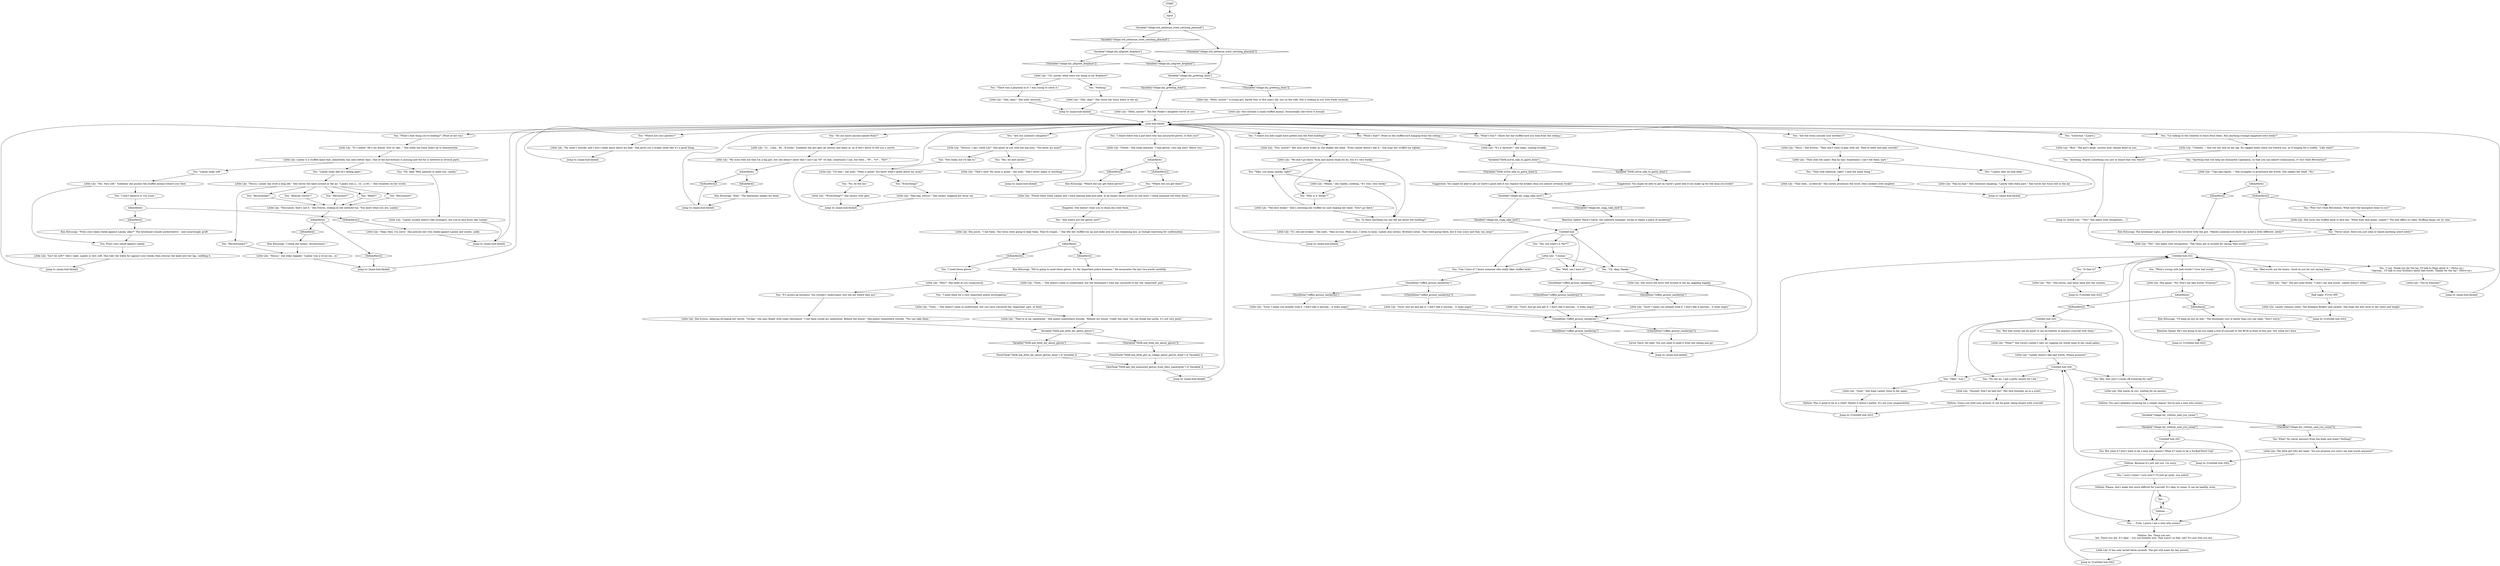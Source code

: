 # VILLAGE / LITTLE LILY
# One of Netpicker's kids not running around in the village, instead she sits on the sofa. You can exchange a few words with her.
# ==================================================
digraph G {
	  0 [label="START"];
	  1 [label="input"];
	  2 [label="Jump to: [Little Lily: \"\"Yes!\" She lights with recognition....\"]"];
	  3 [label="IsKimHere()"];
	  4 [label="IsKimHere()", shape=diamond];
	  5 [label="!(IsKimHere())", shape=diamond];
	  6 [label="Kim Kitsuragi: \"I'll keep an eye on him.\" The lieutenant cuts in faster than you can reply. \"Don't worry.\""];
	  7 [label="Little Lily: \"Good.\" She hugs Lamby close to her again."];
	  8 [label="You: ..."];
	  9 [label="Jump to: [Untitled hub (04)]"];
	  10 [label="Little Lily: \"Uh huh,\" she nods. \"Mom is great! You know what's great about my mom?\""];
	  11 [label="Suggestion: You might be able to get on Garte's good side if you replace the broken skua you almost certainly broke?"];
	  12 [label="Jump to: [main-hub-lilykid]"];
	  13 [label="You: \"Rebel?\""];
	  14 [label="You: \"And where are the gloves now?\""];
	  15 [label="Empathy: She doesn't want you to think she stole them."];
	  16 [label="You: \"I need those gloves.\""];
	  17 [label="Variable[\"TASK.ask_little_lily_about_gloves\"]"];
	  18 [label="Variable[\"TASK.ask_little_lily_about_gloves\"]", shape=diamond];
	  19 [label="!(Variable[\"TASK.ask_little_lily_about_gloves\"])", shape=diamond];
	  20 [label="Jump to: [main-hub-lilykid]"];
	  21 [label="You: \"Do you know anyone named Ruby?\""];
	  22 [label="Half Light: FUCK OFF."];
	  23 [label="Jump to: [Untitled hub (02)]"];
	  24 [label="You: \"No can do. I got a potty mouth till I die.\""];
	  25 [label="You: I won't swear! I just won't! I'll just go quiet, you watch!"];
	  26 [label="Little Lily: \"Bye!\" The girl's large, curious eyes remain fixed on you."];
	  28 [label="You: \"What's that?\" (Point at the stuffed bird hanging from the ceiling.)"];
	  29 [label="You: \"Everything?\""];
	  30 [label="Little Lily: \"Isn't he soft?\" She's right, Lamby is very soft. She rubs the white fur against your cheek, then returns the lamb into her lap, cuddling it."];
	  31 [label="You: \"Wait, you mean spooky, right?\""];
	  32 [label="Little Lily: \"Oooh...\" She doesn't seem to understand, but you have conveyed the 'important' part, at least."];
	  33 [label="FinishTask(\"TASK.ask_little_lily_about_gloves_done\")--[[ Variable[ ]]"];
	  34 [label="Jump to: [main-hub-lilykid]"];
	  35 [label="Kim Kitsuragi: The lieutenant sighs, and kneels to be eye-level with the girl. \"Maybe someone you know has acted a little different, lately?\""];
	  36 [label="Little Lily: \"Yes!\" She lights with recognition. \"The twins got in trouble for saying *bad words*.\""];
	  37 [label="Untitled hub (04)"];
	  38 [label="Volition: Guess you held your ground. It can be good, being honest with yourself."];
	  39 [label="Untitled hub (05)"];
	  40 [label="Jump to: [main-hub-lilykid]"];
	  41 [label="You: \"Not really, but I'd like to.\""];
	  42 [label="You: \"Revolutionary?\""];
	  43 [label="You: \"Why is it 'booky'?\""];
	  44 [label="Kim Kitsuragi: \"Press your damn cheek against Lamby, okay?\" The lieutenant sounds authoritative -- and surprisingly gruff."];
	  45 [label="FinishTask(\"TASK.ask_little_girl_in_village_about_gloves_done\")--[[ Variable[ ]]"];
	  46 [label="Variable[\"village.lily_greeting_done\"]"];
	  47 [label="Variable[\"village.lily_greeting_done\"]", shape=diamond];
	  48 [label="!(Variable[\"village.lily_greeting_done\"])", shape=diamond];
	  49 [label="Little Lily: \"Yesss.\" She frowns. \"They don't want to play with me. They're older and play outside!\""];
	  50 [label="Little Lily: \"That's nice! My mom is great,\" she nods. \"She's never angry or anything.\""];
	  51 [label="Little Lily: \"*Everything*!\" She shouts with glee."];
	  52 [label="IsKimHere()"];
	  53 [label="IsKimHere()", shape=diamond];
	  54 [label="!(IsKimHere())", shape=diamond];
	  55 [label="You: \"I guess they do look alike.\""];
	  56 [label="Variable[\"village.lily_sugg_take_bird\"]"];
	  57 [label="Variable[\"village.lily_sugg_take_bird\"]", shape=diamond];
	  58 [label="!(Variable[\"village.lily_sugg_take_bird\"])", shape=diamond];
	  59 [label="GainTask(\"TASK.get_the_armoured_gloves_from_lillys_sandcastle\")--[[ Variable[ ]]"];
	  60 [label="Jump to: [main-hub-lilykid]"];
	  61 [label="You: \"Anything. Maybe something you saw or heard that was weird?\""];
	  62 [label="Little Lily: \"What?\" She covers Lamby's ears by cupping his whole head in her small palms."];
	  63 [label="Little Lily: She stares at you, waiting for an answer."];
	  64 [label="Volition: Was it good to lie to a child? Maybe it doesn't matter. It's not your responsibility."];
	  65 [label="Volition: ..."];
	  66 [label="Jump to: [Untitled hub (02)]"];
	  67 [label="You: \"Well, can I have it?\""];
	  68 [label="Little Lily: \"Vee-eery booky!\" She's clutching her stuffed toy and shaking her head. \"Don't go there.\""];
	  69 [label="You: \"What's this?\" (Show her the stuffed bird you took from the ceiling.)"];
	  70 [label="Reaction Speed: Wasn't Garte, the cafeteria manager, trying to repair a piece of taxidermy?"];
	  71 [label="Jump to: [main-hub-lilykid]"];
	  72 [label="Little Lily: \"My mom tells me that I'm a big girl, but she doesn't know that I can't say *ll*. Or like, sometimes I can, but then... *ll*... *rr*... *llrr*...\""];
	  73 [label="Little Lily: \"Yep!\" The girl nods firmly. \"I don't say bad words. Lamby doesn't either.\""];
	  74 [label="Little Lily: \"Yes.\" She yawns, and leans back into the cushion."];
	  75 [label="Little Lily: \"Hello, mister!\" A young girl, barely four or five years old, sits on the sofa. She is looking at you with frank curiosity."];
	  76 [label="Little Lily: \"Noo, mister!\" Her eyes grow wider as she shakes her head. \"Even Lamby doesn't like it.\" She hugs her stuffed toy tighter."];
	  77 [label="Little Lily: \"Yesssss, I am! Little Lily!\" She gazes at you with her big eyes. \"You know my mom?\""];
	  78 [label="You: \"There was a phasmid in it! I was trying to catch it.\""];
	  79 [label="Jump to: [main-hub-lilykid]"];
	  80 [label="You: \"Are the twins outside your brothers?\""];
	  81 [label="Little Lily: \"I dunno.\""];
	  82 [label="Little Lily: \"It's old and broken.\" She nods. \"Dan-ze-ruus, Mom says. I listen to mom. Lamby also listens. Brothers listen. They tried going there, but it was scary and they ran away!\""];
	  83 [label="CheckItem(\"ruffed_grouse_taxidermy\")"];
	  84 [label="CheckItem(\"ruffed_grouse_taxidermy\")", shape=diamond];
	  85 [label="!(CheckItem(\"ruffed_grouse_taxidermy\"))", shape=diamond];
	  86 [label="You: \"I don't deserve it. I'm scum.\""];
	  87 [label="Kim Kitsuragi: \"Where did you get these gloves?\""];
	  88 [label="CheckItem(\"ruffed_grouse_taxidermy\")"];
	  89 [label="CheckItem(\"ruffed_grouse_taxidermy\")", shape=diamond];
	  90 [label="!(CheckItem(\"ruffed_grouse_taxidermy\"))", shape=diamond];
	  91 [label="You: \"Where are your parents?\""];
	  92 [label="Untitled hub (03)"];
	  93 [label="Jump to: [Untitled hub (04)]"];
	  94 [label="Little Lily: It has only lasted three seconds. The girl still waits for her answer."];
	  95 [label="You: \"I heard you kids might have gotten into the Feld building?\""];
	  96 [label="Little Lily: \"It's Lamby! He's my friend. Sort of, like...\" She holds the fuzzy beast up to demonstrate."];
	  97 [label="Little Lily: \"Lamby usually doesn't like strangers, but you're also fuzzy like Lamby.\""];
	  98 [label="Little Lily: \"Oooh...\" She doesn't seem to understand, but the lieutenant's tone has conveyed to her the 'important' part."];
	  99 [label="Little Lily: \"Sure! I mean you already took it. I don't like it anyway... it looks angry.\""];
	  100 [label="Little Lily: \"Lamby doesn't like bad words. Please promise!\""];
	  101 [label="You: \"What's that thing you're holding?\" (Point at her toy.)"];
	  102 [label="You: \"Lamby looks like he's falling apart.\""];
	  103 [label="Variable[\"TASK.sylvie_talk_to_garte_done\"]"];
	  104 [label="Variable[\"TASK.sylvie_talk_to_garte_done\"]", shape=diamond];
	  105 [label="!(Variable[\"TASK.sylvie_talk_to_garte_done\"])", shape=diamond];
	  106 [label="Savoir Faire: All right. You just need to grab it from the ceiling and go!"];
	  107 [label="You: \"I heard there was a girl here who has armoured gloves. Is that you?\""];
	  108 [label="Little Lily: \"Found them when Lamby and I were playing hide-and-seek. In an empty house where no one lives! I think someone hid them there...\""];
	  109 [label="Little Lily: She pouts. \"I hid them. The twins were going to take them. They're stupid...\" She lifts her stuffed toy up and looks into its one remaining eye, as though searching for confirmation."];
	  110 [label="Little Lily: \"They're in my sandcastle.\" She points somewhere outside. \"Behind our house. Under the sand. You can break the castle, it's not very good.\""];
	  111 [label="IsKimHere()"];
	  112 [label="IsKimHere()", shape=diamond];
	  113 [label="!(IsKimHere())", shape=diamond];
	  114 [label="You: \"Poor Girl Child Revolution. What have the bourgeois done to you?\""];
	  115 [label="Little Lily: She gasps. \"No! Don't say bad words! Promise?\""];
	  116 [label="You: \"Okay.\" (Lie.)"];
	  117 [label="Volition: Yes. There you are.\nYes. There you are. It's okay -- you can breathe now. That wasn't so bad, see? It's just who you are."];
	  118 [label="Little Lily: \"Uh, mister, what were you doing in my fireplace?\""];
	  119 [label="Little Lily: \"Hello, mister!\" The Net Picker's daughter waves at you."];
	  120 [label="Little Lily: \"Haa haa, yessss!\" She smiles, hugging her fuzzy toy."];
	  121 [label="Jump to: [main-hub-lilykid]"];
	  122 [label="Little Lily: \"They look... ai-dent-ik!\" She slowly processes the word, then snickers with laughter."];
	  123 [label="Little Lily: \"Sure! Just go and get it. I don't like it anyway... it looks angry.\""];
	  124 [label="Little Lily: \"Sure! Just go and get it. I don't like it anyway... it looks angry.\""];
	  125 [label="You: \"Are you Lilienne's daughter?\""];
	  126 [label="Little Lily: \"Ohh, okay!\" She nods seriously."];
	  127 [label="You: \"Can I have it? I know someone who really likes stuffed birds.\""];
	  128 [label="You: Press your cheek against Lamby."];
	  129 [label="You: \"Where did you get them?\""];
	  130 [label="You: \"Anything that will help me dismantle Capitalism, so that you can inherit Communism, O' Girl Child Revolution?\""];
	  131 [label="Little Lily: \"Noo-noooo, that's not it.\" She frowns, looking at her tattered toy. \"You know what you are, Lamby.\""];
	  132 [label="IsKimHere()"];
	  133 [label="IsKimHere()", shape=diamond];
	  134 [label="!(IsKimHere())", shape=diamond];
	  135 [label="Little Lily: \"Okay, then. I'm sorry.\" She presses her own cheek against Lamby and smiles, sadly."];
	  136 [label="CheckItem(\"ruffed_grouse_taxidermy\")"];
	  137 [label="CheckItem(\"ruffed_grouse_taxidermy\")", shape=diamond];
	  138 [label="!(CheckItem(\"ruffed_grouse_taxidermy\"))", shape=diamond];
	  139 [label="Jump to: [Untitled hub (02)]"];
	  140 [label="Little Lily: Lamby remains silent. The fireplace flickers and cackles. She hugs the doll close to her chest and laughs."];
	  141 [label="You: But what if I don't want to be a man who swears? What if I want to be a No-Bad-Word Cop?"];
	  142 [label="Jump to: [main-hub-lilykid]"];
	  143 [label="IsKimHere()"];
	  144 [label="IsKimHere()", shape=diamond];
	  145 [label="!(IsKimHere())", shape=diamond];
	  146 [label="Little Lily: \"Cap-capi-capeel...\" She struggles to pronounce the words. She shakes her head. \"No.\""];
	  147 [label="You: \"Is that it?\""];
	  148 [label="You: \"But bad words can be good! It can be healthy to express yourself with them.\""];
	  149 [label="Volition: You can't abandon swearing for a simple reason: You're just a man who swears."];
	  150 [label="You: \"Revisionist?\""];
	  151 [label="You: \"Nothing.\""];
	  152 [label="IsKimHere()"];
	  153 [label="IsKimHere()", shape=diamond];
	  154 [label="!(IsKimHere())", shape=diamond];
	  155 [label="You: \"It's grown-up business. You wouldn't understand. Just tell me where they are.\""];
	  156 [label="Little Lily: \"Sure! I mean you already took it. I don't like it anyway... it looks angry.\""];
	  157 [label="Little Lily: She turns the stuffed lamb to face her. \"What does that mean, Lamby?\" The doll offers no reply. Stuffing hangs out its rear."];
	  158 [label="You: \"Good-bye.\" [Leave.]"];
	  159 [label="Little Lily: \"It's a *grouse*,\" she yelps, smiling broadly."];
	  160 [label="Little Lily: \"Yessss,\" she yelps happily! \"Lamby was a re-luz-ion...ry.\""];
	  161 [label="Little Lily: \"We don't go there. Mom and auntie think we do, but it's very booky.\""];
	  162 [label="Variable[\"village.lily_altgreet_fireplace\"]"];
	  163 [label="Variable[\"village.lily_altgreet_fireplace\"]", shape=diamond];
	  164 [label="!(Variable[\"village.lily_altgreet_fireplace\"])", shape=diamond];
	  165 [label="Little Lily: \"Uhhhhh...\" She sits her doll on her lap. Its ragged limbs reach out toward you, as if longing for a cuddle. \"Like what?\""];
	  166 [label="You: \"Bad words are for losers. Good on you for not saying them.\""];
	  167 [label="You: Hey, why can't I swear off swearing for real?"];
	  168 [label="Jump to: [Untitled hub (02)]"];
	  169 [label="Jump to: [main-hub-lilykid]"];
	  170 [label="Little Lily: She clutches a small stuffed animal. Occasionally she twirls it around."];
	  171 [label="Little Lily: She twirls the furry doll around in the air, giggling happily."];
	  172 [label="Little Lily: \"Ohh, okay!\" She twirls her fuzzy beast in the air."];
	  173 [label="Jump to: [main-hub-lilykid]"];
	  174 [label="Little Lily: \"Yes. Very soft.\" Suddenly she pushes the stuffed animal toward your face."];
	  175 [label="Little Lily: \"Mhmh,\" she replies, nodding. \"It's very, very booky.\""];
	  176 [label="Kim Kitsuragi: \"Kids.\" The lieutenant shakes his head."];
	  177 [label="You: \"I see. Thank you for the tip; I'll talk to them about it.\" (Move on.)\n\"Anyway... I'll talk to your brothers about bad words. Thanks for the tip!\" (Move on.)"];
	  178 [label="Variable[\"village.lily_volition_said_you_swear\"]"];
	  179 [label="Variable[\"village.lily_volition_said_you_swear\"]", shape=diamond];
	  180 [label="!(Variable[\"village.lily_volition_said_you_swear\"])", shape=diamond];
	  181 [label="You: ... Fuck. I guess I am a man who swears."];
	  182 [label="Volition: Because it's just not you. I'm sorry."];
	  183 [label="You: \"I'm talking to the children to learn from them. Has anything strange happened here lately?\""];
	  184 [label="You: \"Revacholian?\""];
	  185 [label="You: \"Remote Viewer?\""];
	  186 [label="Kim Kitsuragi: \"I think she means 'revolutionary'.\""];
	  187 [label="You: \"Lamby looks soft.\""];
	  188 [label="You: \"I need them for a very important police investigation.\""];
	  189 [label="Little Lily: \"You're welcome!\""];
	  190 [label="You: \"What's wrong with bad words? I love bad words.\""];
	  191 [label="You: What? No clever answers from the body and brain? Nothing?"];
	  192 [label="Little Lily: The little girl tilts her head. \"Do you promise you won't say bad words anymore?\""];
	  193 [label="main-hub-lilykid"];
	  194 [label="You: \"Yes, we met earlier.\""];
	  195 [label="You: \"Is there anything you can tell me about the building?\""];
	  196 [label="Suggestion: You might be able to get on Garte's good side if you make up for the skua you broke?"];
	  197 [label="You: \"Revanchist?\""];
	  198 [label="Untitled hub"];
	  199 [label="You: \"Never mind. Have you just seen or heard anything weird lately?\""];
	  200 [label="Jump to: [main-hub-lilykid]"];
	  201 [label="You: \"No, do tell me.\""];
	  202 [label="Little Lily: \"They look the same! Haa ha haa! Sometimes I can't tell them 'part.\""];
	  203 [label="Kim Kitsuragi: \"We're going to need those gloves. It's for important police business.\" He enunciates the last two words carefully."];
	  204 [label="Little Lily: \"Why?\" She looks at you suspiciously."];
	  205 [label="Little Lily: She frowns, delaying divulging her secret. \"Oo-kay,\" she says finally with some reluctance. \"I hid them inside my sandcastle. Behind the house.\" She points somewhere outside. \"You can take them.\""];
	  206 [label="Little Lily: \"My mom's outside, and I don't really know about my dad.\" She gives you a bright smile like it's a good thing."];
	  207 [label="IsKimHere()"];
	  208 [label="IsKimHere()", shape=diamond];
	  209 [label="!(IsKimHere())", shape=diamond];
	  210 [label="Little Lily: \"Nooooo! Don't be bad too!\" Her face bunches up in a scowl."];
	  211 [label="Volition: Please, don't make this more difficult for yourself. It's okay to swear. It can be healthy, even."];
	  212 [label="Variable[\"village.orb_nethouse_tried_catching_phasmid\"]"];
	  213 [label="Variable[\"village.orb_nethouse_tried_catching_phasmid\"]", shape=diamond];
	  214 [label="!(Variable[\"village.orb_nethouse_tried_catching_phasmid\"])", shape=diamond];
	  215 [label="Little Lily: Lamby is a stuffed lamb that, admittedly, has seen better days. One of the eye-buttons is missing and the fur is tattered in several parts."];
	  216 [label="You: \"Oh, okay. Well, pleased to meet you, Lamby.\""];
	  217 [label="Little Lily: \"Yessss, Lamby has lived a long life.\" She waves the lamb around in the air. \"Lamby was a... re.. a rev...\" She stumbles on her words."];
	  218 [label="You: \"They look identical, right? I said the same thing.\""];
	  219 [label="Little Lily: \"Haa ha haa!\" She continues laughing. \"Lamby tells them part.\" She waves her fuzzy doll in the air."];
	  220 [label="Jump to: [main-hub-lilykid]"];
	  221 [label="Little Lily: \"Ooooh.\" She looks alarmed. \"I had gloves, very big ones! Heavy too.\""];
	  222 [label="Little Lily: \"Ll... Luby... Rr... R-luuby.\" Suddenly the girl gets all serious and leans in, as if she's about to tell you a secret."];
	  223 [label="Untitled hub (02)"];
	  224 [label="Reaction Speed: He's not going to let you make a fool of yourself or the RCM in front of this girl. Not while he's here."];
	  225 [label="You: \"Yes, but what's it *for*?\""];
	  226 [label="You: \"Uh, okay, thanks.\""];
	  0 -> 1
	  1 -> 212
	  2 -> 36
	  3 -> 4
	  3 -> 5
	  4 -> 35
	  5 -> 114
	  5 -> 199
	  6 -> 224
	  7 -> 64
	  8 -> 65
	  9 -> 37
	  10 -> 201
	  10 -> 29
	  11 -> 56
	  12 -> 193
	  13 -> 131
	  14 -> 109
	  15 -> 14
	  16 -> 204
	  17 -> 18
	  17 -> 19
	  18 -> 33
	  19 -> 45
	  20 -> 193
	  21 -> 222
	  22 -> 140
	  23 -> 223
	  24 -> 210
	  25 -> 211
	  28 -> 159
	  29 -> 120
	  30 -> 12
	  31 -> 175
	  32 -> 110
	  33 -> 59
	  34 -> 193
	  35 -> 36
	  36 -> 223
	  37 -> 24
	  37 -> 116
	  37 -> 167
	  38 -> 168
	  39 -> 141
	  39 -> 181
	  40 -> 193
	  41 -> 10
	  42 -> 160
	  43 -> 68
	  44 -> 128
	  45 -> 59
	  46 -> 48
	  46 -> 47
	  47 -> 119
	  48 -> 75
	  49 -> 202
	  50 -> 71
	  51 -> 40
	  52 -> 53
	  52 -> 54
	  53 -> 186
	  54 -> 121
	  55 -> 219
	  56 -> 57
	  56 -> 58
	  57 -> 198
	  58 -> 70
	  59 -> 60
	  60 -> 193
	  61 -> 2
	  62 -> 100
	  63 -> 149
	  64 -> 168
	  65 -> 8
	  65 -> 181
	  66 -> 223
	  67 -> 136
	  68 -> 195
	  68 -> 31
	  69 -> 159
	  70 -> 198
	  71 -> 193
	  72 -> 111
	  73 -> 22
	  74 -> 139
	  75 -> 170
	  76 -> 161
	  77 -> 41
	  77 -> 194
	  78 -> 126
	  79 -> 193
	  80 -> 49
	  81 -> 226
	  81 -> 67
	  81 -> 127
	  82 -> 79
	  83 -> 84
	  83 -> 85
	  84 -> 169
	  85 -> 106
	  86 -> 132
	  87 -> 108
	  88 -> 89
	  88 -> 90
	  89 -> 99
	  90 -> 124
	  91 -> 206
	  92 -> 24
	  92 -> 116
	  92 -> 148
	  92 -> 167
	  93 -> 37
	  94 -> 9
	  95 -> 76
	  96 -> 215
	  97 -> 142
	  98 -> 110
	  99 -> 83
	  100 -> 37
	  101 -> 96
	  102 -> 217
	  103 -> 104
	  103 -> 105
	  104 -> 196
	  105 -> 11
	  106 -> 169
	  107 -> 221
	  108 -> 15
	  109 -> 143
	  110 -> 17
	  111 -> 112
	  111 -> 113
	  112 -> 176
	  113 -> 34
	  114 -> 157
	  115 -> 207
	  116 -> 7
	  117 -> 94
	  118 -> 78
	  118 -> 151
	  119 -> 193
	  120 -> 40
	  121 -> 193
	  122 -> 220
	  123 -> 83
	  124 -> 83
	  125 -> 77
	  126 -> 173
	  127 -> 88
	  128 -> 30
	  129 -> 108
	  130 -> 146
	  131 -> 52
	  132 -> 133
	  132 -> 134
	  133 -> 44
	  134 -> 135
	  135 -> 142
	  136 -> 137
	  136 -> 138
	  137 -> 156
	  138 -> 123
	  139 -> 223
	  140 -> 23
	  141 -> 182
	  142 -> 193
	  143 -> 144
	  143 -> 145
	  144 -> 203
	  145 -> 16
	  146 -> 3
	  147 -> 74
	  148 -> 62
	  149 -> 178
	  150 -> 131
	  151 -> 172
	  152 -> 153
	  152 -> 154
	  153 -> 87
	  154 -> 129
	  155 -> 205
	  156 -> 83
	  157 -> 199
	  158 -> 26
	  159 -> 103
	  160 -> 121
	  161 -> 43
	  161 -> 195
	  161 -> 31
	  162 -> 163
	  162 -> 164
	  163 -> 46
	  164 -> 118
	  165 -> 130
	  165 -> 61
	  166 -> 73
	  167 -> 63
	  168 -> 223
	  169 -> 193
	  170 -> 193
	  171 -> 83
	  172 -> 173
	  173 -> 193
	  174 -> 128
	  174 -> 86
	  175 -> 43
	  175 -> 195
	  176 -> 34
	  177 -> 189
	  178 -> 179
	  178 -> 180
	  179 -> 39
	  180 -> 191
	  181 -> 117
	  182 -> 25
	  182 -> 181
	  183 -> 165
	  184 -> 131
	  185 -> 131
	  186 -> 160
	  187 -> 174
	  188 -> 32
	  189 -> 200
	  190 -> 115
	  191 -> 192
	  192 -> 93
	  193 -> 69
	  193 -> 101
	  193 -> 107
	  193 -> 80
	  193 -> 21
	  193 -> 183
	  193 -> 91
	  193 -> 28
	  193 -> 125
	  193 -> 158
	  193 -> 95
	  194 -> 50
	  195 -> 82
	  196 -> 56
	  197 -> 131
	  198 -> 225
	  198 -> 226
	  198 -> 67
	  198 -> 127
	  199 -> 36
	  200 -> 193
	  201 -> 51
	  202 -> 218
	  202 -> 55
	  203 -> 98
	  204 -> 155
	  204 -> 188
	  205 -> 17
	  206 -> 20
	  207 -> 208
	  207 -> 209
	  208 -> 6
	  209 -> 92
	  210 -> 38
	  211 -> 8
	  211 -> 181
	  212 -> 213
	  212 -> 214
	  213 -> 162
	  214 -> 46
	  215 -> 216
	  215 -> 187
	  215 -> 102
	  216 -> 97
	  217 -> 197
	  217 -> 42
	  217 -> 13
	  217 -> 150
	  217 -> 184
	  217 -> 185
	  218 -> 122
	  219 -> 220
	  220 -> 193
	  221 -> 152
	  222 -> 72
	  223 -> 177
	  223 -> 147
	  223 -> 166
	  223 -> 190
	  224 -> 66
	  225 -> 81
	  226 -> 171
}

